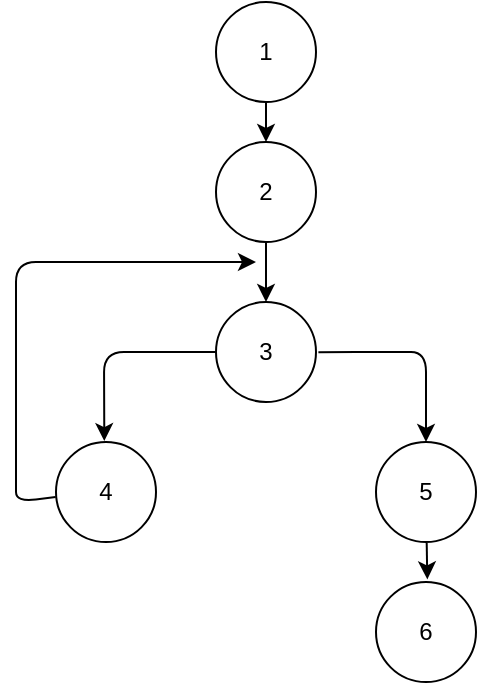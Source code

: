 <mxfile>
    <diagram id="7J5ly1KXxAszY7re4wPX" name="Page-1">
        <mxGraphModel dx="30" dy="53" grid="1" gridSize="10" guides="1" tooltips="1" connect="1" arrows="1" fold="1" page="1" pageScale="1" pageWidth="850" pageHeight="1100" math="0" shadow="0">
            <root>
                <mxCell id="0"/>
                <mxCell id="1" parent="0"/>
                <mxCell id="9" value="1" style="ellipse;whiteSpace=wrap;html=1;aspect=fixed;" vertex="1" parent="1">
                    <mxGeometry x="200" y="80" width="50" height="50" as="geometry"/>
                </mxCell>
                <mxCell id="10" value="2" style="ellipse;whiteSpace=wrap;html=1;aspect=fixed;" vertex="1" parent="1">
                    <mxGeometry x="200" y="150" width="50" height="50" as="geometry"/>
                </mxCell>
                <mxCell id="12" value="6" style="ellipse;whiteSpace=wrap;html=1;aspect=fixed;" vertex="1" parent="1">
                    <mxGeometry x="280" y="370" width="50" height="50" as="geometry"/>
                </mxCell>
                <mxCell id="13" value="5" style="ellipse;whiteSpace=wrap;html=1;aspect=fixed;" vertex="1" parent="1">
                    <mxGeometry x="280" y="300" width="50" height="50" as="geometry"/>
                </mxCell>
                <mxCell id="14" value="4" style="ellipse;whiteSpace=wrap;html=1;aspect=fixed;" vertex="1" parent="1">
                    <mxGeometry x="120" y="300" width="50" height="50" as="geometry"/>
                </mxCell>
                <mxCell id="15" value="3" style="ellipse;whiteSpace=wrap;html=1;aspect=fixed;" vertex="1" parent="1">
                    <mxGeometry x="200" y="230" width="50" height="50" as="geometry"/>
                </mxCell>
                <mxCell id="16" value="" style="endArrow=classic;html=1;exitX=0.5;exitY=1;exitDx=0;exitDy=0;entryX=0.5;entryY=0;entryDx=0;entryDy=0;" edge="1" parent="1" source="9" target="10">
                    <mxGeometry width="50" height="50" relative="1" as="geometry">
                        <mxPoint x="240" y="170" as="sourcePoint"/>
                        <mxPoint x="290" y="120" as="targetPoint"/>
                    </mxGeometry>
                </mxCell>
                <mxCell id="17" value="" style="endArrow=classic;html=1;exitX=0.5;exitY=1;exitDx=0;exitDy=0;entryX=0.5;entryY=0;entryDx=0;entryDy=0;" edge="1" parent="1" source="10" target="15">
                    <mxGeometry width="50" height="50" relative="1" as="geometry">
                        <mxPoint x="210" y="250" as="sourcePoint"/>
                        <mxPoint x="260" y="200" as="targetPoint"/>
                    </mxGeometry>
                </mxCell>
                <mxCell id="18" value="" style="endArrow=classic;html=1;exitX=0;exitY=0.5;exitDx=0;exitDy=0;entryX=0.483;entryY=-0.009;entryDx=0;entryDy=0;entryPerimeter=0;" edge="1" parent="1" source="15" target="14">
                    <mxGeometry width="50" height="50" relative="1" as="geometry">
                        <mxPoint x="160" y="310" as="sourcePoint"/>
                        <mxPoint x="210" y="260" as="targetPoint"/>
                        <Array as="points">
                            <mxPoint x="144" y="255"/>
                        </Array>
                    </mxGeometry>
                </mxCell>
                <mxCell id="19" value="" style="endArrow=classic;html=1;exitX=1.024;exitY=0.503;exitDx=0;exitDy=0;exitPerimeter=0;entryX=0.5;entryY=0;entryDx=0;entryDy=0;" edge="1" parent="1" source="15">
                    <mxGeometry width="50" height="50" relative="1" as="geometry">
                        <mxPoint x="260" y="290" as="sourcePoint"/>
                        <mxPoint x="305" y="300" as="targetPoint"/>
                        <Array as="points">
                            <mxPoint x="280" y="255"/>
                            <mxPoint x="305" y="255"/>
                        </Array>
                    </mxGeometry>
                </mxCell>
                <mxCell id="20" value="" style="endArrow=classic;html=1;exitX=0.507;exitY=1.011;exitDx=0;exitDy=0;exitPerimeter=0;entryX=0.513;entryY=-0.026;entryDx=0;entryDy=0;entryPerimeter=0;" edge="1" parent="1">
                    <mxGeometry width="50" height="50" relative="1" as="geometry">
                        <mxPoint x="305.35" y="350.55" as="sourcePoint"/>
                        <mxPoint x="305.65" y="368.7" as="targetPoint"/>
                    </mxGeometry>
                </mxCell>
                <mxCell id="21" value="" style="endArrow=classic;html=1;exitX=-0.004;exitY=0.551;exitDx=0;exitDy=0;exitPerimeter=0;" edge="1" parent="1" source="14">
                    <mxGeometry width="50" height="50" relative="1" as="geometry">
                        <mxPoint x="110" y="330" as="sourcePoint"/>
                        <mxPoint x="220" y="210" as="targetPoint"/>
                        <Array as="points">
                            <mxPoint x="100" y="330"/>
                            <mxPoint x="100" y="320"/>
                            <mxPoint x="100" y="270"/>
                            <mxPoint x="100" y="240"/>
                            <mxPoint x="100" y="210"/>
                        </Array>
                    </mxGeometry>
                </mxCell>
            </root>
        </mxGraphModel>
    </diagram>
</mxfile>